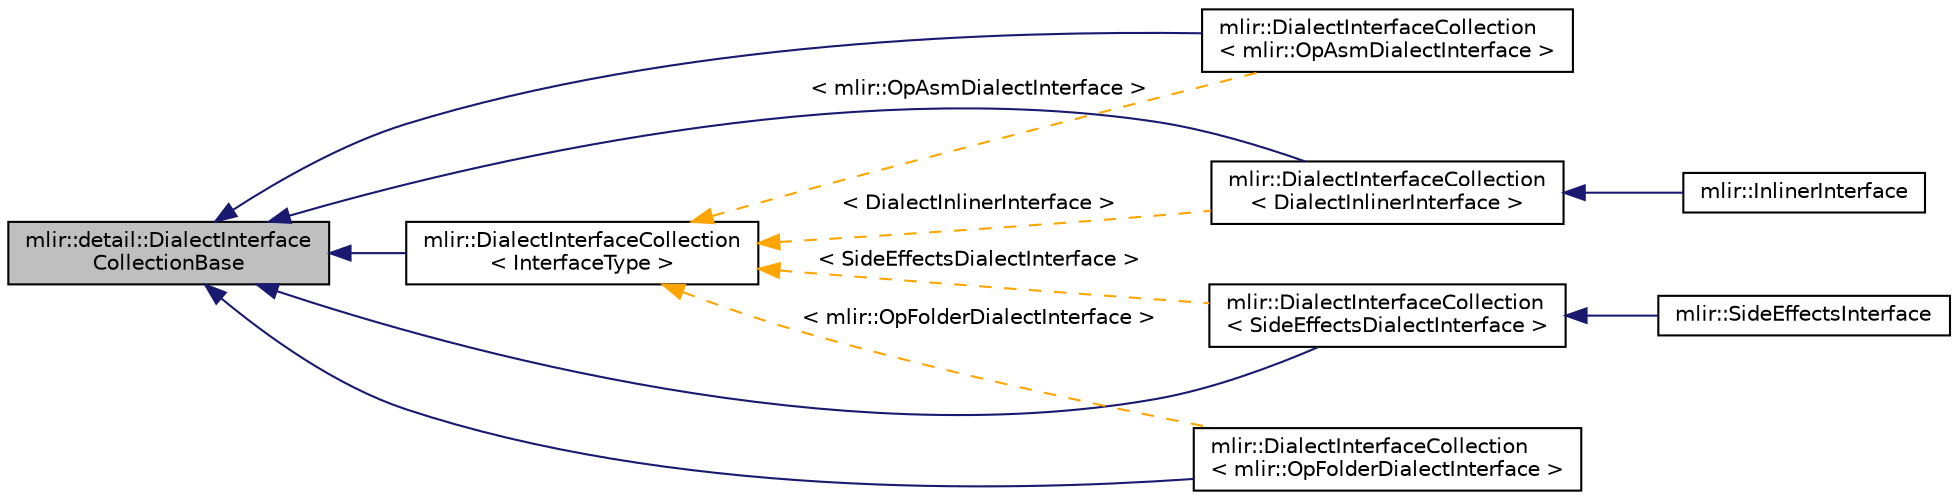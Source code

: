 digraph "mlir::detail::DialectInterfaceCollectionBase"
{
  bgcolor="transparent";
  edge [fontname="Helvetica",fontsize="10",labelfontname="Helvetica",labelfontsize="10"];
  node [fontname="Helvetica",fontsize="10",shape=record];
  rankdir="LR";
  Node0 [label="mlir::detail::DialectInterface\lCollectionBase",height=0.2,width=0.4,color="black", fillcolor="grey75", style="filled", fontcolor="black"];
  Node0 -> Node1 [dir="back",color="midnightblue",fontsize="10",style="solid",fontname="Helvetica"];
  Node1 [label="mlir::DialectInterfaceCollection\l\< DialectInlinerInterface \>",height=0.2,width=0.4,color="black",URL="$classmlir_1_1DialectInterfaceCollection.html"];
  Node1 -> Node2 [dir="back",color="midnightblue",fontsize="10",style="solid",fontname="Helvetica"];
  Node2 [label="mlir::InlinerInterface",height=0.2,width=0.4,color="black",URL="$classmlir_1_1InlinerInterface.html",tooltip="This interface provides the hooks into the inlining interface. "];
  Node0 -> Node3 [dir="back",color="midnightblue",fontsize="10",style="solid",fontname="Helvetica"];
  Node3 [label="mlir::DialectInterfaceCollection\l\< mlir::OpAsmDialectInterface \>",height=0.2,width=0.4,color="black",URL="$classmlir_1_1DialectInterfaceCollection.html"];
  Node0 -> Node4 [dir="back",color="midnightblue",fontsize="10",style="solid",fontname="Helvetica"];
  Node4 [label="mlir::DialectInterfaceCollection\l\< mlir::OpFolderDialectInterface \>",height=0.2,width=0.4,color="black",URL="$classmlir_1_1DialectInterfaceCollection.html"];
  Node0 -> Node5 [dir="back",color="midnightblue",fontsize="10",style="solid",fontname="Helvetica"];
  Node5 [label="mlir::DialectInterfaceCollection\l\< SideEffectsDialectInterface \>",height=0.2,width=0.4,color="black",URL="$classmlir_1_1DialectInterfaceCollection.html"];
  Node5 -> Node6 [dir="back",color="midnightblue",fontsize="10",style="solid",fontname="Helvetica"];
  Node6 [label="mlir::SideEffectsInterface",height=0.2,width=0.4,color="black",URL="$classmlir_1_1SideEffectsInterface.html"];
  Node0 -> Node7 [dir="back",color="midnightblue",fontsize="10",style="solid",fontname="Helvetica"];
  Node7 [label="mlir::DialectInterfaceCollection\l\< InterfaceType \>",height=0.2,width=0.4,color="black",URL="$classmlir_1_1DialectInterfaceCollection.html",tooltip="A collection of dialect interfaces within a context, for a given concrete interface type..."];
  Node7 -> Node3 [dir="back",color="orange",fontsize="10",style="dashed",label=" \< mlir::OpAsmDialectInterface \>" ,fontname="Helvetica"];
  Node7 -> Node4 [dir="back",color="orange",fontsize="10",style="dashed",label=" \< mlir::OpFolderDialectInterface \>" ,fontname="Helvetica"];
  Node7 -> Node5 [dir="back",color="orange",fontsize="10",style="dashed",label=" \< SideEffectsDialectInterface \>" ,fontname="Helvetica"];
  Node7 -> Node1 [dir="back",color="orange",fontsize="10",style="dashed",label=" \< DialectInlinerInterface \>" ,fontname="Helvetica"];
}
